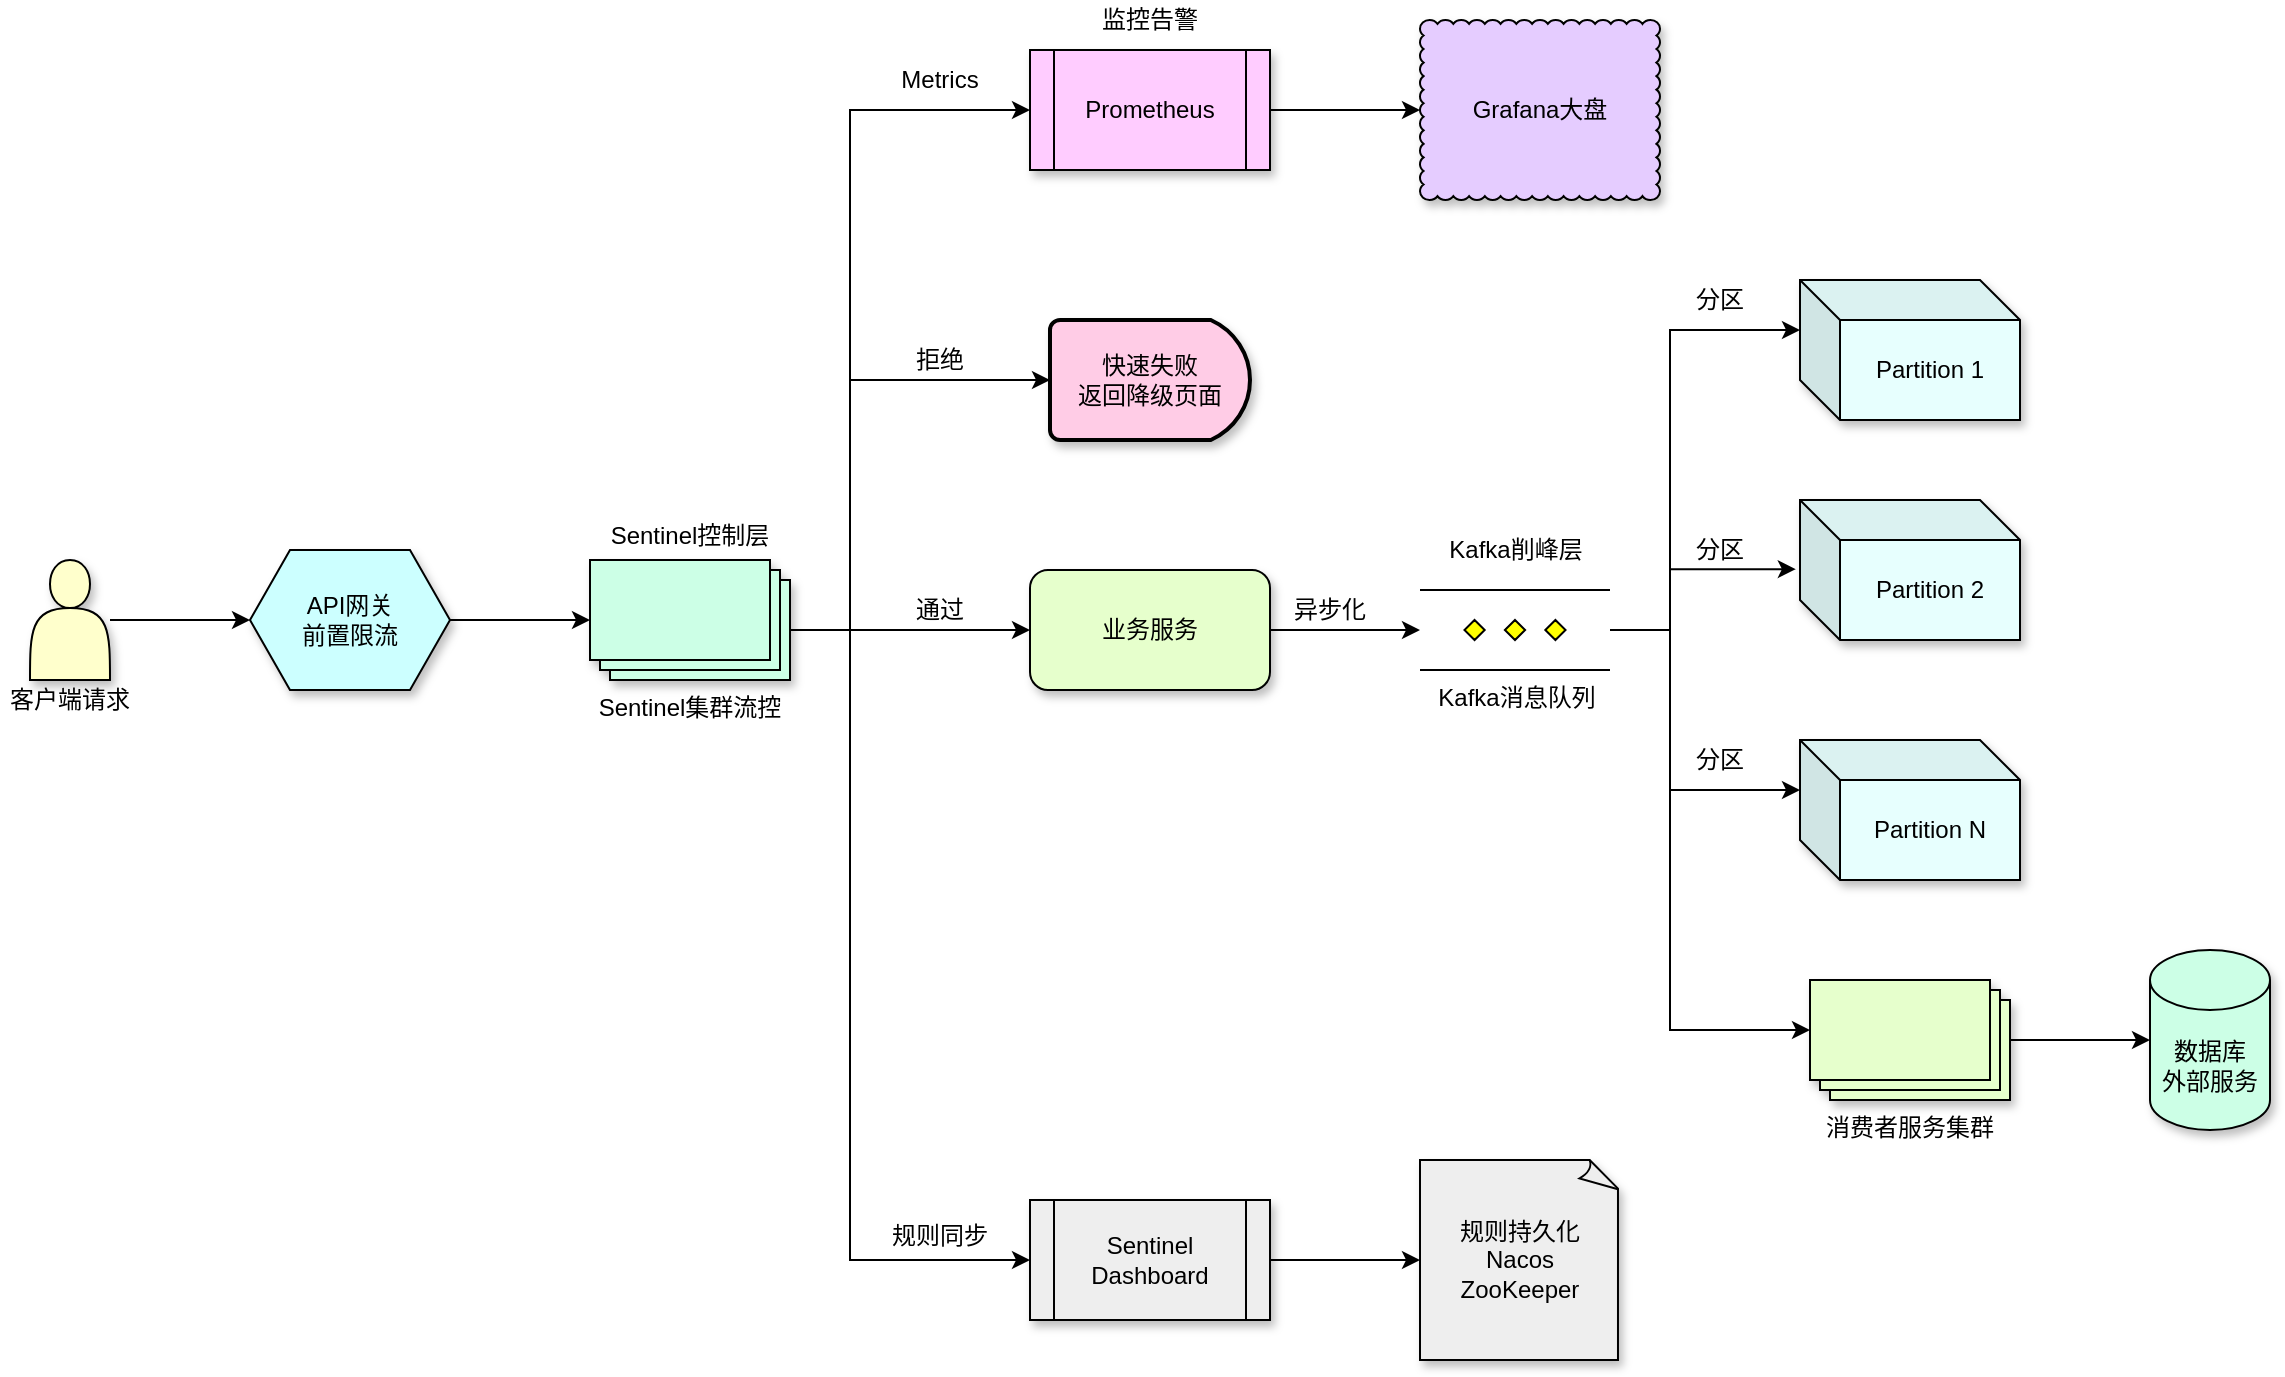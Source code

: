 <mxfile version="28.0.7">
  <diagram name="第 1 页" id="9yPSn0k8bjBAuP4AImCf">
    <mxGraphModel dx="1479" dy="719" grid="1" gridSize="10" guides="1" tooltips="1" connect="1" arrows="1" fold="1" page="1" pageScale="1" pageWidth="827" pageHeight="1169" math="0" shadow="0">
      <root>
        <mxCell id="0" />
        <mxCell id="1" parent="0" />
        <mxCell id="8gcAJDrtiUmXBCBosIy_-5" value="" style="group" vertex="1" connectable="0" parent="1">
          <mxGeometry x="140" y="210" width="1135" height="680" as="geometry" />
        </mxCell>
        <mxCell id="Ffm5aDhHBAjWspGE7uRD-18" style="edgeStyle=orthogonalEdgeStyle;rounded=0;orthogonalLoop=1;jettySize=auto;html=1;" parent="8gcAJDrtiUmXBCBosIy_-5" source="Ffm5aDhHBAjWspGE7uRD-1" target="Ffm5aDhHBAjWspGE7uRD-3" edge="1">
          <mxGeometry relative="1" as="geometry" />
        </mxCell>
        <mxCell id="Ffm5aDhHBAjWspGE7uRD-1" value="" style="shape=actor;whiteSpace=wrap;html=1;shadow=1;fillColor=#FFFFCC;" parent="8gcAJDrtiUmXBCBosIy_-5" vertex="1">
          <mxGeometry x="15" y="280" width="40" height="60" as="geometry" />
        </mxCell>
        <mxCell id="Ffm5aDhHBAjWspGE7uRD-2" value="客户端请求" style="text;strokeColor=none;align=center;fillColor=none;html=1;verticalAlign=middle;whiteSpace=wrap;rounded=0;" parent="8gcAJDrtiUmXBCBosIy_-5" vertex="1">
          <mxGeometry y="340" width="70" height="20" as="geometry" />
        </mxCell>
        <mxCell id="Ffm5aDhHBAjWspGE7uRD-19" style="edgeStyle=orthogonalEdgeStyle;rounded=0;orthogonalLoop=1;jettySize=auto;html=1;exitX=1;exitY=0.5;exitDx=0;exitDy=0;" parent="8gcAJDrtiUmXBCBosIy_-5" source="Ffm5aDhHBAjWspGE7uRD-3" target="Ffm5aDhHBAjWspGE7uRD-4" edge="1">
          <mxGeometry relative="1" as="geometry" />
        </mxCell>
        <mxCell id="Ffm5aDhHBAjWspGE7uRD-3" value="API网关&lt;br&gt;前置限流" style="shape=hexagon;perimeter=hexagonPerimeter2;whiteSpace=wrap;html=1;fixedSize=1;fillColor=#CCFFFF;shadow=1;" parent="8gcAJDrtiUmXBCBosIy_-5" vertex="1">
          <mxGeometry x="125" y="275" width="100" height="70" as="geometry" />
        </mxCell>
        <mxCell id="Ffm5aDhHBAjWspGE7uRD-20" style="edgeStyle=orthogonalEdgeStyle;rounded=0;orthogonalLoop=1;jettySize=auto;html=1;exitX=0;exitY=0;exitDx=100;exitDy=35;exitPerimeter=0;" parent="8gcAJDrtiUmXBCBosIy_-5" source="Ffm5aDhHBAjWspGE7uRD-4" target="Ffm5aDhHBAjWspGE7uRD-7" edge="1">
          <mxGeometry relative="1" as="geometry" />
        </mxCell>
        <mxCell id="Ffm5aDhHBAjWspGE7uRD-22" style="edgeStyle=orthogonalEdgeStyle;rounded=0;orthogonalLoop=1;jettySize=auto;html=1;exitX=0;exitY=0;exitDx=100;exitDy=35;exitPerimeter=0;entryX=0;entryY=0.5;entryDx=0;entryDy=0;" parent="8gcAJDrtiUmXBCBosIy_-5" source="Ffm5aDhHBAjWspGE7uRD-4" target="Ffm5aDhHBAjWspGE7uRD-16" edge="1">
          <mxGeometry relative="1" as="geometry">
            <Array as="points">
              <mxPoint x="425" y="315" />
              <mxPoint x="425" y="55" />
            </Array>
          </mxGeometry>
        </mxCell>
        <mxCell id="Ffm5aDhHBAjWspGE7uRD-23" style="edgeStyle=orthogonalEdgeStyle;rounded=0;orthogonalLoop=1;jettySize=auto;html=1;exitX=0;exitY=0;exitDx=100;exitDy=35;exitPerimeter=0;entryX=0;entryY=0.5;entryDx=0;entryDy=0;" parent="8gcAJDrtiUmXBCBosIy_-5" source="Ffm5aDhHBAjWspGE7uRD-4" target="Ffm5aDhHBAjWspGE7uRD-5" edge="1">
          <mxGeometry relative="1" as="geometry">
            <Array as="points">
              <mxPoint x="425" y="315" />
              <mxPoint x="425" y="630" />
            </Array>
          </mxGeometry>
        </mxCell>
        <mxCell id="Ffm5aDhHBAjWspGE7uRD-4" value="Sentinel集群流控" style="verticalLabelPosition=bottom;verticalAlign=top;html=1;shape=mxgraph.basic.layered_rect;dx=10;outlineConnect=0;whiteSpace=wrap;fillColor=#CCFFE6;shadow=1;" parent="8gcAJDrtiUmXBCBosIy_-5" vertex="1">
          <mxGeometry x="295" y="280" width="100" height="60" as="geometry" />
        </mxCell>
        <mxCell id="Ffm5aDhHBAjWspGE7uRD-5" value="Sentinel Dashboard" style="shape=process;whiteSpace=wrap;html=1;backgroundOutline=1;fillColor=#EEEEEE;shadow=1;" parent="8gcAJDrtiUmXBCBosIy_-5" vertex="1">
          <mxGeometry x="515" y="600" width="120" height="60" as="geometry" />
        </mxCell>
        <mxCell id="Ffm5aDhHBAjWspGE7uRD-7" value="业务服务" style="rounded=1;whiteSpace=wrap;html=1;fillColor=#E6FFCC;shadow=1;" parent="8gcAJDrtiUmXBCBosIy_-5" vertex="1">
          <mxGeometry x="515" y="285" width="120" height="60" as="geometry" />
        </mxCell>
        <mxCell id="Ffm5aDhHBAjWspGE7uRD-8" value="Kafka消息队列" style="verticalLabelPosition=bottom;verticalAlign=top;html=1;shape=mxgraph.flowchart.parallel_mode;pointerEvents=1;fillColor=#EEFFFB;" parent="8gcAJDrtiUmXBCBosIy_-5" vertex="1">
          <mxGeometry x="710" y="295" width="95" height="40" as="geometry" />
        </mxCell>
        <mxCell id="Ffm5aDhHBAjWspGE7uRD-9" value="Partition 1" style="shape=cube;whiteSpace=wrap;html=1;boundedLbl=1;backgroundOutline=1;darkOpacity=0.05;darkOpacity2=0.1;fillColor=#E7FFFE;shadow=1;" parent="8gcAJDrtiUmXBCBosIy_-5" vertex="1">
          <mxGeometry x="900" y="140" width="110" height="70" as="geometry" />
        </mxCell>
        <mxCell id="Ffm5aDhHBAjWspGE7uRD-10" value="Partition 2" style="shape=cube;whiteSpace=wrap;html=1;boundedLbl=1;backgroundOutline=1;darkOpacity=0.05;darkOpacity2=0.1;shadow=1;fillColor=#E7FFFE;" parent="8gcAJDrtiUmXBCBosIy_-5" vertex="1">
          <mxGeometry x="900" y="250" width="110" height="70" as="geometry" />
        </mxCell>
        <mxCell id="Ffm5aDhHBAjWspGE7uRD-11" value="Partition N" style="shape=cube;whiteSpace=wrap;html=1;boundedLbl=1;backgroundOutline=1;darkOpacity=0.05;darkOpacity2=0.1;shadow=1;fillColor=#E7FFFE;" parent="8gcAJDrtiUmXBCBosIy_-5" vertex="1">
          <mxGeometry x="900" y="370" width="110" height="70" as="geometry" />
        </mxCell>
        <mxCell id="Ffm5aDhHBAjWspGE7uRD-12" value="消费者服务集群" style="verticalLabelPosition=bottom;verticalAlign=top;html=1;shape=mxgraph.basic.layered_rect;dx=10;outlineConnect=0;whiteSpace=wrap;fillColor=#E6FFCC;shadow=1;" parent="8gcAJDrtiUmXBCBosIy_-5" vertex="1">
          <mxGeometry x="905" y="490" width="100" height="60" as="geometry" />
        </mxCell>
        <mxCell id="Ffm5aDhHBAjWspGE7uRD-13" value="数据库&lt;br&gt;外部服务" style="shape=cylinder3;whiteSpace=wrap;html=1;boundedLbl=1;backgroundOutline=1;size=15;fillColor=#CCFFE6;shadow=1;" parent="8gcAJDrtiUmXBCBosIy_-5" vertex="1">
          <mxGeometry x="1075" y="475" width="60" height="90" as="geometry" />
        </mxCell>
        <mxCell id="Ffm5aDhHBAjWspGE7uRD-14" value="规则持久化&lt;br&gt;Nacos&lt;br&gt;ZooKeeper" style="whiteSpace=wrap;html=1;shape=mxgraph.basic.document;fillColor=#EEEEEE;shadow=1;" parent="8gcAJDrtiUmXBCBosIy_-5" vertex="1">
          <mxGeometry x="710" y="580" width="100" height="100" as="geometry" />
        </mxCell>
        <mxCell id="Ffm5aDhHBAjWspGE7uRD-15" value="快速失败&lt;br&gt;返回降级页面" style="strokeWidth=2;html=1;shape=mxgraph.flowchart.delay;whiteSpace=wrap;direction=east;fillColor=#FFCCE6;shadow=1;" parent="8gcAJDrtiUmXBCBosIy_-5" vertex="1">
          <mxGeometry x="525" y="160" width="100" height="60" as="geometry" />
        </mxCell>
        <mxCell id="Ffm5aDhHBAjWspGE7uRD-16" value="Prometheus" style="shape=process;whiteSpace=wrap;html=1;backgroundOutline=1;fillColor=#FFCCFF;shadow=1;" parent="8gcAJDrtiUmXBCBosIy_-5" vertex="1">
          <mxGeometry x="515" y="25" width="120" height="60" as="geometry" />
        </mxCell>
        <mxCell id="Ffm5aDhHBAjWspGE7uRD-17" value="Grafana大盘" style="whiteSpace=wrap;html=1;shape=mxgraph.basic.cloud_rect;fillColor=#E5CCFF;shadow=1;" parent="8gcAJDrtiUmXBCBosIy_-5" vertex="1">
          <mxGeometry x="710" y="10" width="120" height="90" as="geometry" />
        </mxCell>
        <mxCell id="Ffm5aDhHBAjWspGE7uRD-24" style="edgeStyle=orthogonalEdgeStyle;rounded=0;orthogonalLoop=1;jettySize=auto;html=1;entryX=0;entryY=0.5;entryDx=0;entryDy=0;entryPerimeter=0;" parent="8gcAJDrtiUmXBCBosIy_-5" source="Ffm5aDhHBAjWspGE7uRD-7" target="Ffm5aDhHBAjWspGE7uRD-8" edge="1">
          <mxGeometry relative="1" as="geometry" />
        </mxCell>
        <mxCell id="Ffm5aDhHBAjWspGE7uRD-29" style="edgeStyle=orthogonalEdgeStyle;rounded=0;orthogonalLoop=1;jettySize=auto;html=1;exitX=1;exitY=0.5;exitDx=0;exitDy=0;exitPerimeter=0;entryX=0;entryY=0;entryDx=0;entryDy=25;entryPerimeter=0;" parent="8gcAJDrtiUmXBCBosIy_-5" source="Ffm5aDhHBAjWspGE7uRD-8" target="Ffm5aDhHBAjWspGE7uRD-12" edge="1">
          <mxGeometry relative="1" as="geometry">
            <Array as="points">
              <mxPoint x="835" y="315" />
              <mxPoint x="835" y="515" />
            </Array>
          </mxGeometry>
        </mxCell>
        <mxCell id="Ffm5aDhHBAjWspGE7uRD-30" style="edgeStyle=orthogonalEdgeStyle;rounded=0;orthogonalLoop=1;jettySize=auto;html=1;entryX=0;entryY=0.5;entryDx=0;entryDy=0;entryPerimeter=0;" parent="8gcAJDrtiUmXBCBosIy_-5" source="Ffm5aDhHBAjWspGE7uRD-12" target="Ffm5aDhHBAjWspGE7uRD-13" edge="1">
          <mxGeometry relative="1" as="geometry" />
        </mxCell>
        <mxCell id="Ffm5aDhHBAjWspGE7uRD-32" style="edgeStyle=orthogonalEdgeStyle;rounded=0;orthogonalLoop=1;jettySize=auto;html=1;entryX=0;entryY=0.5;entryDx=0;entryDy=0;entryPerimeter=0;" parent="8gcAJDrtiUmXBCBosIy_-5" source="Ffm5aDhHBAjWspGE7uRD-16" target="Ffm5aDhHBAjWspGE7uRD-17" edge="1">
          <mxGeometry relative="1" as="geometry" />
        </mxCell>
        <mxCell id="Ffm5aDhHBAjWspGE7uRD-33" style="edgeStyle=orthogonalEdgeStyle;rounded=0;orthogonalLoop=1;jettySize=auto;html=1;entryX=0;entryY=0.5;entryDx=0;entryDy=0;entryPerimeter=0;" parent="8gcAJDrtiUmXBCBosIy_-5" source="Ffm5aDhHBAjWspGE7uRD-5" target="Ffm5aDhHBAjWspGE7uRD-14" edge="1">
          <mxGeometry relative="1" as="geometry" />
        </mxCell>
        <mxCell id="Ffm5aDhHBAjWspGE7uRD-35" style="edgeStyle=orthogonalEdgeStyle;rounded=0;orthogonalLoop=1;jettySize=auto;html=1;entryX=0;entryY=0.5;entryDx=0;entryDy=0;entryPerimeter=0;exitX=0;exitY=0;exitDx=100;exitDy=35;exitPerimeter=0;" parent="8gcAJDrtiUmXBCBosIy_-5" source="Ffm5aDhHBAjWspGE7uRD-4" target="Ffm5aDhHBAjWspGE7uRD-15" edge="1">
          <mxGeometry relative="1" as="geometry">
            <Array as="points">
              <mxPoint x="425" y="315" />
              <mxPoint x="425" y="190" />
            </Array>
          </mxGeometry>
        </mxCell>
        <mxCell id="Ffm5aDhHBAjWspGE7uRD-36" value="Metrics" style="text;strokeColor=none;align=center;fillColor=none;html=1;verticalAlign=middle;whiteSpace=wrap;rounded=0;" parent="8gcAJDrtiUmXBCBosIy_-5" vertex="1">
          <mxGeometry x="445" y="30" width="50" height="20" as="geometry" />
        </mxCell>
        <mxCell id="Ffm5aDhHBAjWspGE7uRD-37" value="拒绝" style="text;strokeColor=none;align=center;fillColor=none;html=1;verticalAlign=middle;whiteSpace=wrap;rounded=0;" parent="8gcAJDrtiUmXBCBosIy_-5" vertex="1">
          <mxGeometry x="455" y="170" width="30" height="20" as="geometry" />
        </mxCell>
        <mxCell id="Ffm5aDhHBAjWspGE7uRD-38" value="通过" style="text;strokeColor=none;align=center;fillColor=none;html=1;verticalAlign=middle;whiteSpace=wrap;rounded=0;" parent="8gcAJDrtiUmXBCBosIy_-5" vertex="1">
          <mxGeometry x="455" y="295" width="30" height="20" as="geometry" />
        </mxCell>
        <mxCell id="Ffm5aDhHBAjWspGE7uRD-39" value="规则同步" style="text;strokeColor=none;align=center;fillColor=none;html=1;verticalAlign=middle;whiteSpace=wrap;rounded=0;" parent="8gcAJDrtiUmXBCBosIy_-5" vertex="1">
          <mxGeometry x="445" y="610" width="50" height="15" as="geometry" />
        </mxCell>
        <mxCell id="Ffm5aDhHBAjWspGE7uRD-41" value="异步化" style="text;strokeColor=none;align=center;fillColor=none;html=1;verticalAlign=middle;whiteSpace=wrap;rounded=0;" parent="8gcAJDrtiUmXBCBosIy_-5" vertex="1">
          <mxGeometry x="645" y="295" width="40" height="20" as="geometry" />
        </mxCell>
        <mxCell id="Ffm5aDhHBAjWspGE7uRD-45" value="Sentinel控制层" style="text;strokeColor=none;align=center;fillColor=none;html=1;verticalAlign=middle;whiteSpace=wrap;rounded=0;" parent="8gcAJDrtiUmXBCBosIy_-5" vertex="1">
          <mxGeometry x="300" y="260" width="90" height="15" as="geometry" />
        </mxCell>
        <mxCell id="Ffm5aDhHBAjWspGE7uRD-46" value="Kafka削峰层" style="text;strokeColor=none;align=center;fillColor=none;html=1;verticalAlign=middle;whiteSpace=wrap;rounded=0;" parent="8gcAJDrtiUmXBCBosIy_-5" vertex="1">
          <mxGeometry x="722.5" y="265" width="70" height="20" as="geometry" />
        </mxCell>
        <mxCell id="Ffm5aDhHBAjWspGE7uRD-47" value="监控告警" style="text;strokeColor=none;align=center;fillColor=none;html=1;verticalAlign=middle;whiteSpace=wrap;rounded=0;" parent="8gcAJDrtiUmXBCBosIy_-5" vertex="1">
          <mxGeometry x="545" width="60" height="20" as="geometry" />
        </mxCell>
        <mxCell id="8gcAJDrtiUmXBCBosIy_-2" value="" style="group" vertex="1" connectable="0" parent="8gcAJDrtiUmXBCBosIy_-5">
          <mxGeometry x="835" y="140" width="40" height="175" as="geometry" />
        </mxCell>
        <mxCell id="Ffm5aDhHBAjWspGE7uRD-42" value="分区" style="text;strokeColor=none;align=center;fillColor=none;html=1;verticalAlign=middle;whiteSpace=wrap;rounded=0;" parent="8gcAJDrtiUmXBCBosIy_-2" vertex="1">
          <mxGeometry x="10" width="30" height="20" as="geometry" />
        </mxCell>
        <mxCell id="8gcAJDrtiUmXBCBosIy_-3" value="" style="group" vertex="1" connectable="0" parent="8gcAJDrtiUmXBCBosIy_-5">
          <mxGeometry x="835" y="265" width="40" height="50" as="geometry" />
        </mxCell>
        <mxCell id="Ffm5aDhHBAjWspGE7uRD-43" value="分区" style="text;strokeColor=none;align=center;fillColor=none;html=1;verticalAlign=middle;whiteSpace=wrap;rounded=0;" parent="8gcAJDrtiUmXBCBosIy_-3" vertex="1">
          <mxGeometry x="10" width="30" height="20" as="geometry" />
        </mxCell>
        <mxCell id="8gcAJDrtiUmXBCBosIy_-4" value="" style="group" vertex="1" connectable="0" parent="8gcAJDrtiUmXBCBosIy_-5">
          <mxGeometry x="835" y="315" width="40" height="80" as="geometry" />
        </mxCell>
        <mxCell id="Ffm5aDhHBAjWspGE7uRD-44" value="分区" style="text;strokeColor=none;align=center;fillColor=none;html=1;verticalAlign=middle;whiteSpace=wrap;rounded=0;" parent="8gcAJDrtiUmXBCBosIy_-4" vertex="1">
          <mxGeometry x="10" y="55" width="30" height="20" as="geometry" />
        </mxCell>
        <mxCell id="Ffm5aDhHBAjWspGE7uRD-27" style="edgeStyle=orthogonalEdgeStyle;rounded=0;orthogonalLoop=1;jettySize=auto;html=1;exitX=1;exitY=0.5;exitDx=0;exitDy=0;exitPerimeter=0;entryX=0;entryY=0;entryDx=0;entryDy=25;entryPerimeter=0;" parent="8gcAJDrtiUmXBCBosIy_-5" source="Ffm5aDhHBAjWspGE7uRD-8" target="Ffm5aDhHBAjWspGE7uRD-9" edge="1">
          <mxGeometry relative="1" as="geometry">
            <Array as="points">
              <mxPoint x="835" y="315" />
              <mxPoint x="835" y="165" />
            </Array>
          </mxGeometry>
        </mxCell>
        <mxCell id="Ffm5aDhHBAjWspGE7uRD-26" style="edgeStyle=orthogonalEdgeStyle;rounded=0;orthogonalLoop=1;jettySize=auto;html=1;entryX=-0.019;entryY=0.494;entryDx=0;entryDy=0;entryPerimeter=0;" parent="8gcAJDrtiUmXBCBosIy_-5" source="Ffm5aDhHBAjWspGE7uRD-8" target="Ffm5aDhHBAjWspGE7uRD-10" edge="1">
          <mxGeometry relative="1" as="geometry">
            <Array as="points">
              <mxPoint x="835" y="315" />
              <mxPoint x="835" y="285" />
            </Array>
          </mxGeometry>
        </mxCell>
        <mxCell id="Ffm5aDhHBAjWspGE7uRD-28" style="edgeStyle=orthogonalEdgeStyle;rounded=0;orthogonalLoop=1;jettySize=auto;html=1;exitX=1;exitY=0.5;exitDx=0;exitDy=0;exitPerimeter=0;entryX=0;entryY=0;entryDx=0;entryDy=25;entryPerimeter=0;" parent="8gcAJDrtiUmXBCBosIy_-5" source="Ffm5aDhHBAjWspGE7uRD-8" target="Ffm5aDhHBAjWspGE7uRD-11" edge="1">
          <mxGeometry relative="1" as="geometry">
            <Array as="points">
              <mxPoint x="835" y="315" />
              <mxPoint x="835" y="395" />
            </Array>
          </mxGeometry>
        </mxCell>
      </root>
    </mxGraphModel>
  </diagram>
</mxfile>
